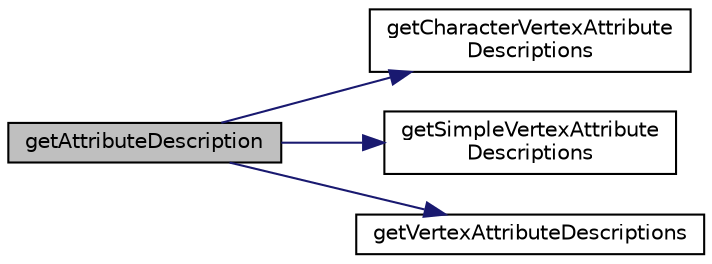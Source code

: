 digraph "getAttributeDescription"
{
 // LATEX_PDF_SIZE
  edge [fontname="Helvetica",fontsize="10",labelfontname="Helvetica",labelfontsize="10"];
  node [fontname="Helvetica",fontsize="10",shape=record];
  rankdir="LR";
  Node1 [label="getAttributeDescription",height=0.2,width=0.4,color="black", fillcolor="grey75", style="filled", fontcolor="black",tooltip="Returns a vector of VkVertexInputAttributeDescription for the given object type."];
  Node1 -> Node2 [color="midnightblue",fontsize="10",style="solid",fontname="Helvetica"];
  Node2 [label="getCharacterVertexAttribute\lDescriptions",height=0.2,width=0.4,color="black", fillcolor="white", style="filled",URL="$GraphicsTypes_8cpp.html#a61b2c21259fb6b05ff574a27954cb6c6",tooltip=" "];
  Node1 -> Node3 [color="midnightblue",fontsize="10",style="solid",fontname="Helvetica"];
  Node3 [label="getSimpleVertexAttribute\lDescriptions",height=0.2,width=0.4,color="black", fillcolor="white", style="filled",URL="$GraphicsTypes_8cpp.html#a14038fb86979b563ecf2249d10d274e6",tooltip=" "];
  Node1 -> Node4 [color="midnightblue",fontsize="10",style="solid",fontname="Helvetica"];
  Node4 [label="getVertexAttributeDescriptions",height=0.2,width=0.4,color="black", fillcolor="white", style="filled",URL="$GraphicsTypes_8cpp.html#a0d13e158265eb7ef848be49f9dbac689",tooltip=" "];
}
